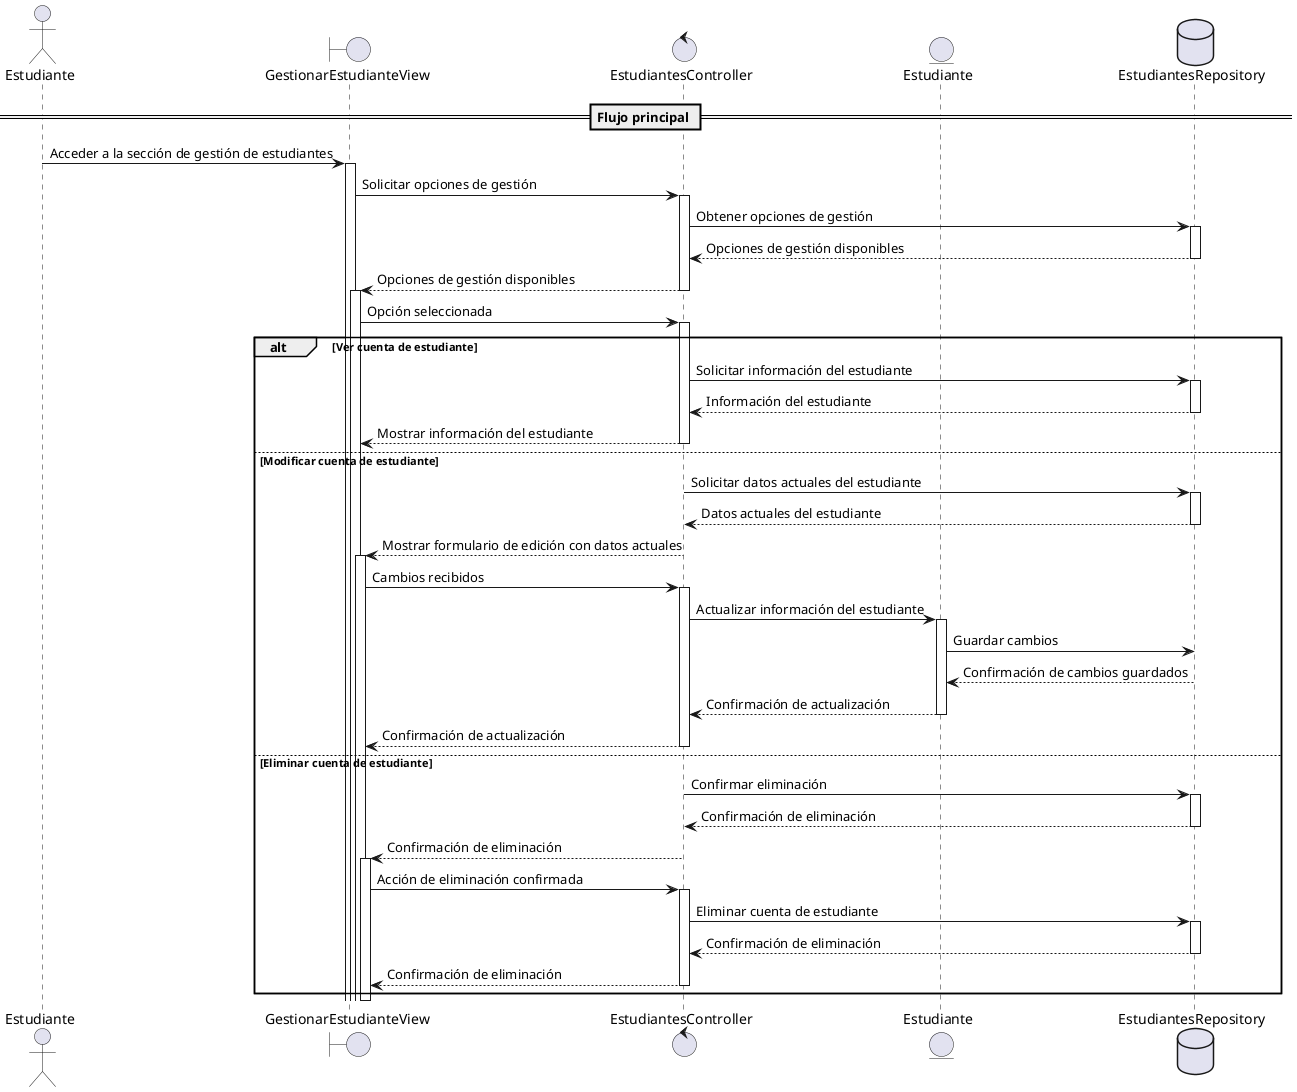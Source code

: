 @startuml

actor Estudiante
boundary "GestionarEstudianteView" as View
control "EstudiantesController" as Controller
entity "Estudiante" as Model
database "EstudiantesRepository" as Repository

== Flujo principal ==
Estudiante -> View : Acceder a la sección de gestión de estudiantes
activate View

View -> Controller : Solicitar opciones de gestión
activate Controller

Controller -> Repository : Obtener opciones de gestión
activate Repository
Repository --> Controller : Opciones de gestión disponibles
deactivate Repository

Controller --> View : Opciones de gestión disponibles
deactivate Controller

activate View

View -> Controller : Opción seleccionada
activate Controller

alt Ver cuenta de estudiante
    Controller -> Repository : Solicitar información del estudiante
    activate Repository
    Repository --> Controller : Información del estudiante
    deactivate Repository

    Controller --> View : Mostrar información del estudiante
    deactivate Controller

else Modificar cuenta de estudiante
    Controller -> Repository : Solicitar datos actuales del estudiante
    activate Repository
    Repository --> Controller : Datos actuales del estudiante
    deactivate Repository

    Controller --> View : Mostrar formulario de edición con datos actuales
    deactivate Controller

    activate View

    View -> Controller : Cambios recibidos
    activate Controller

    Controller -> Model : Actualizar información del estudiante
    activate Model
    Model -> Repository : Guardar cambios
    Repository --> Model : Confirmación de cambios guardados
    deactivate Repository

    Model --> Controller : Confirmación de actualización
    deactivate Model

    Controller --> View : Confirmación de actualización
    deactivate Controller


else Eliminar cuenta de estudiante
    Controller -> Repository : Confirmar eliminación
    activate Repository
    Repository --> Controller : Confirmación de eliminación
    deactivate Repository

    Controller --> View : Confirmación de eliminación
    deactivate Controller

    activate View

    View -> Controller : Acción de eliminación confirmada
    activate Controller

    Controller -> Repository : Eliminar cuenta de estudiante
    activate Repository
    Repository --> Controller : Confirmación de eliminación
    deactivate Repository

    Controller --> View : Confirmación de eliminación
    deactivate Controller

end

deactivate View

@enduml
